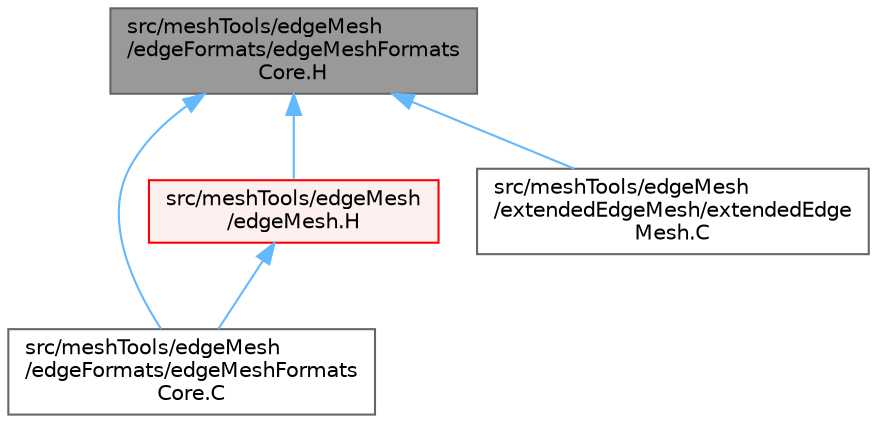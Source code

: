digraph "src/meshTools/edgeMesh/edgeFormats/edgeMeshFormatsCore.H"
{
 // LATEX_PDF_SIZE
  bgcolor="transparent";
  edge [fontname=Helvetica,fontsize=10,labelfontname=Helvetica,labelfontsize=10];
  node [fontname=Helvetica,fontsize=10,shape=box,height=0.2,width=0.4];
  Node1 [id="Node000001",label="src/meshTools/edgeMesh\l/edgeFormats/edgeMeshFormats\lCore.H",height=0.2,width=0.4,color="gray40", fillcolor="grey60", style="filled", fontcolor="black",tooltip=" "];
  Node1 -> Node2 [id="edge1_Node000001_Node000002",dir="back",color="steelblue1",style="solid",tooltip=" "];
  Node2 [id="Node000002",label="src/meshTools/edgeMesh\l/edgeFormats/edgeMeshFormats\lCore.C",height=0.2,width=0.4,color="grey40", fillcolor="white", style="filled",URL="$edgeMeshFormatsCore_8C.html",tooltip=" "];
  Node1 -> Node3 [id="edge2_Node000001_Node000003",dir="back",color="steelblue1",style="solid",tooltip=" "];
  Node3 [id="Node000003",label="src/meshTools/edgeMesh\l/edgeMesh.H",height=0.2,width=0.4,color="red", fillcolor="#FFF0F0", style="filled",URL="$edgeMesh_8H.html",tooltip=" "];
  Node3 -> Node2 [id="edge3_Node000003_Node000002",dir="back",color="steelblue1",style="solid",tooltip=" "];
  Node1 -> Node25 [id="edge4_Node000001_Node000025",dir="back",color="steelblue1",style="solid",tooltip=" "];
  Node25 [id="Node000025",label="src/meshTools/edgeMesh\l/extendedEdgeMesh/extendedEdge\lMesh.C",height=0.2,width=0.4,color="grey40", fillcolor="white", style="filled",URL="$extendedEdgeMesh_8C.html",tooltip=" "];
}
